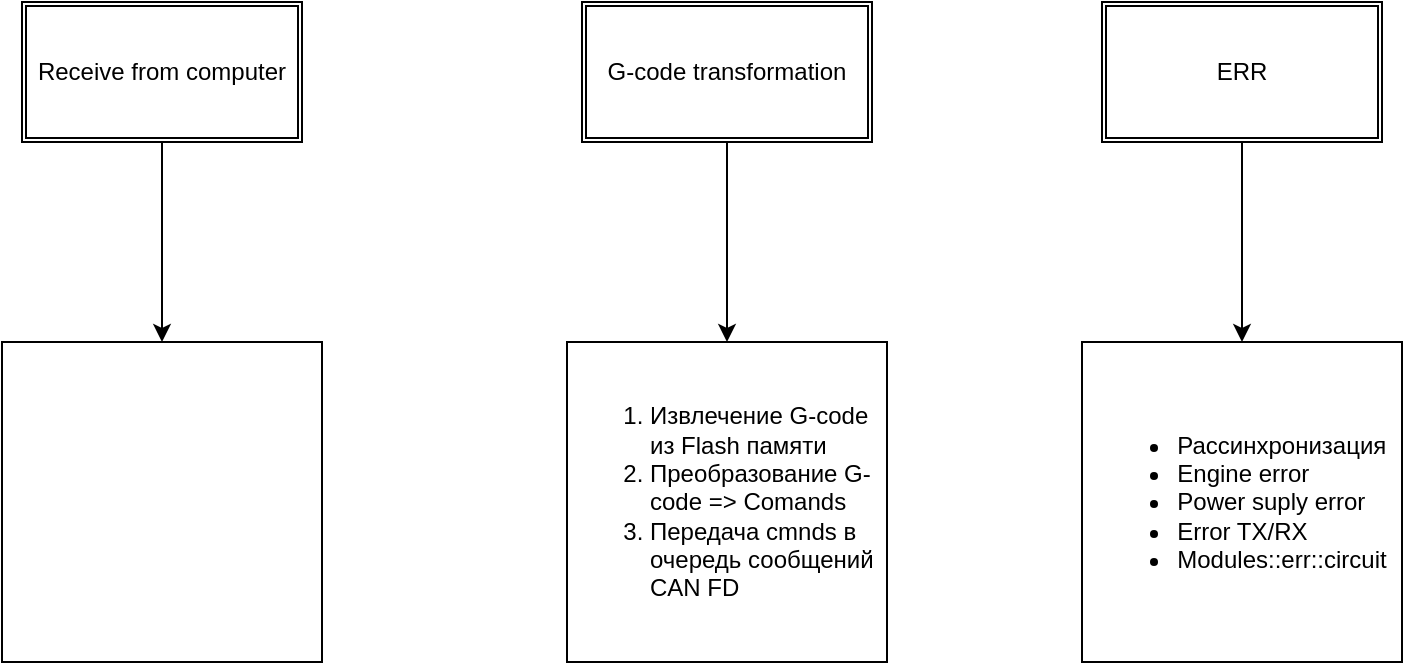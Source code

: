 <mxfile version="21.6.8" type="device">
  <diagram name="Страница — 1" id="uyMd2cRw9CvvQnKsTl4E">
    <mxGraphModel dx="2048" dy="1826" grid="1" gridSize="10" guides="1" tooltips="1" connect="1" arrows="1" fold="1" page="1" pageScale="1" pageWidth="827" pageHeight="1169" math="0" shadow="0">
      <root>
        <mxCell id="0" />
        <mxCell id="1" parent="0" />
        <mxCell id="egb_J0o23Kl0-gwLekrc-35" style="edgeStyle=orthogonalEdgeStyle;rounded=0;orthogonalLoop=1;jettySize=auto;html=1;entryX=0.5;entryY=0;entryDx=0;entryDy=0;" edge="1" parent="1" source="egb_J0o23Kl0-gwLekrc-5" target="egb_J0o23Kl0-gwLekrc-34">
          <mxGeometry relative="1" as="geometry" />
        </mxCell>
        <mxCell id="egb_J0o23Kl0-gwLekrc-5" value="ERR" style="shape=ext;double=1;rounded=0;whiteSpace=wrap;html=1;" vertex="1" parent="1">
          <mxGeometry x="510" y="-130" width="140" height="70" as="geometry" />
        </mxCell>
        <mxCell id="egb_J0o23Kl0-gwLekrc-33" style="edgeStyle=orthogonalEdgeStyle;rounded=0;orthogonalLoop=1;jettySize=auto;html=1;entryX=0.5;entryY=0;entryDx=0;entryDy=0;" edge="1" parent="1" source="egb_J0o23Kl0-gwLekrc-6" target="egb_J0o23Kl0-gwLekrc-31">
          <mxGeometry relative="1" as="geometry" />
        </mxCell>
        <mxCell id="egb_J0o23Kl0-gwLekrc-6" value="G-code transformation" style="shape=ext;double=1;rounded=0;whiteSpace=wrap;html=1;" vertex="1" parent="1">
          <mxGeometry x="250" y="-130" width="145" height="70" as="geometry" />
        </mxCell>
        <mxCell id="egb_J0o23Kl0-gwLekrc-8" value="Receive from computer" style="shape=ext;double=1;rounded=0;whiteSpace=wrap;html=1;" vertex="1" parent="1">
          <mxGeometry x="-30" y="-130" width="140" height="70" as="geometry" />
        </mxCell>
        <mxCell id="egb_J0o23Kl0-gwLekrc-31" value="&lt;ol&gt;&lt;li style=&quot;text-align: left;&quot;&gt;Извлечение G-code из Flash памяти&lt;/li&gt;&lt;li style=&quot;text-align: left;&quot;&gt;Преобразование G-code =&amp;gt; Comands&lt;/li&gt;&lt;li style=&quot;text-align: left;&quot;&gt;Передача cmnds в очередь сообщений CAN FD&lt;/li&gt;&lt;/ol&gt;" style="rounded=0;whiteSpace=wrap;html=1;" vertex="1" parent="1">
          <mxGeometry x="242.5" y="40" width="160" height="160" as="geometry" />
        </mxCell>
        <mxCell id="egb_J0o23Kl0-gwLekrc-34" value="&lt;div style=&quot;text-align: left;&quot;&gt;&lt;ul&gt;&lt;li&gt;Рассинхронизация&lt;/li&gt;&lt;li&gt;Engine error&lt;/li&gt;&lt;li&gt;Power suply error&lt;/li&gt;&lt;li&gt;Error TX/RX&lt;/li&gt;&lt;li&gt;Modules::err::circuit&lt;/li&gt;&lt;/ul&gt;&lt;/div&gt;" style="rounded=0;whiteSpace=wrap;html=1;" vertex="1" parent="1">
          <mxGeometry x="500" y="40" width="160" height="160" as="geometry" />
        </mxCell>
        <mxCell id="egb_J0o23Kl0-gwLekrc-36" value="&lt;div style=&quot;text-align: left;&quot;&gt;&lt;br&gt;&lt;/div&gt;" style="rounded=0;whiteSpace=wrap;html=1;" vertex="1" parent="1">
          <mxGeometry x="-40" y="40" width="160" height="160" as="geometry" />
        </mxCell>
        <mxCell id="egb_J0o23Kl0-gwLekrc-37" value="" style="endArrow=classic;html=1;rounded=0;exitX=0.5;exitY=1;exitDx=0;exitDy=0;entryX=0.5;entryY=0;entryDx=0;entryDy=0;" edge="1" parent="1" source="egb_J0o23Kl0-gwLekrc-8" target="egb_J0o23Kl0-gwLekrc-36">
          <mxGeometry width="50" height="50" relative="1" as="geometry">
            <mxPoint x="310" y="30" as="sourcePoint" />
            <mxPoint x="360" y="-20" as="targetPoint" />
          </mxGeometry>
        </mxCell>
      </root>
    </mxGraphModel>
  </diagram>
</mxfile>
